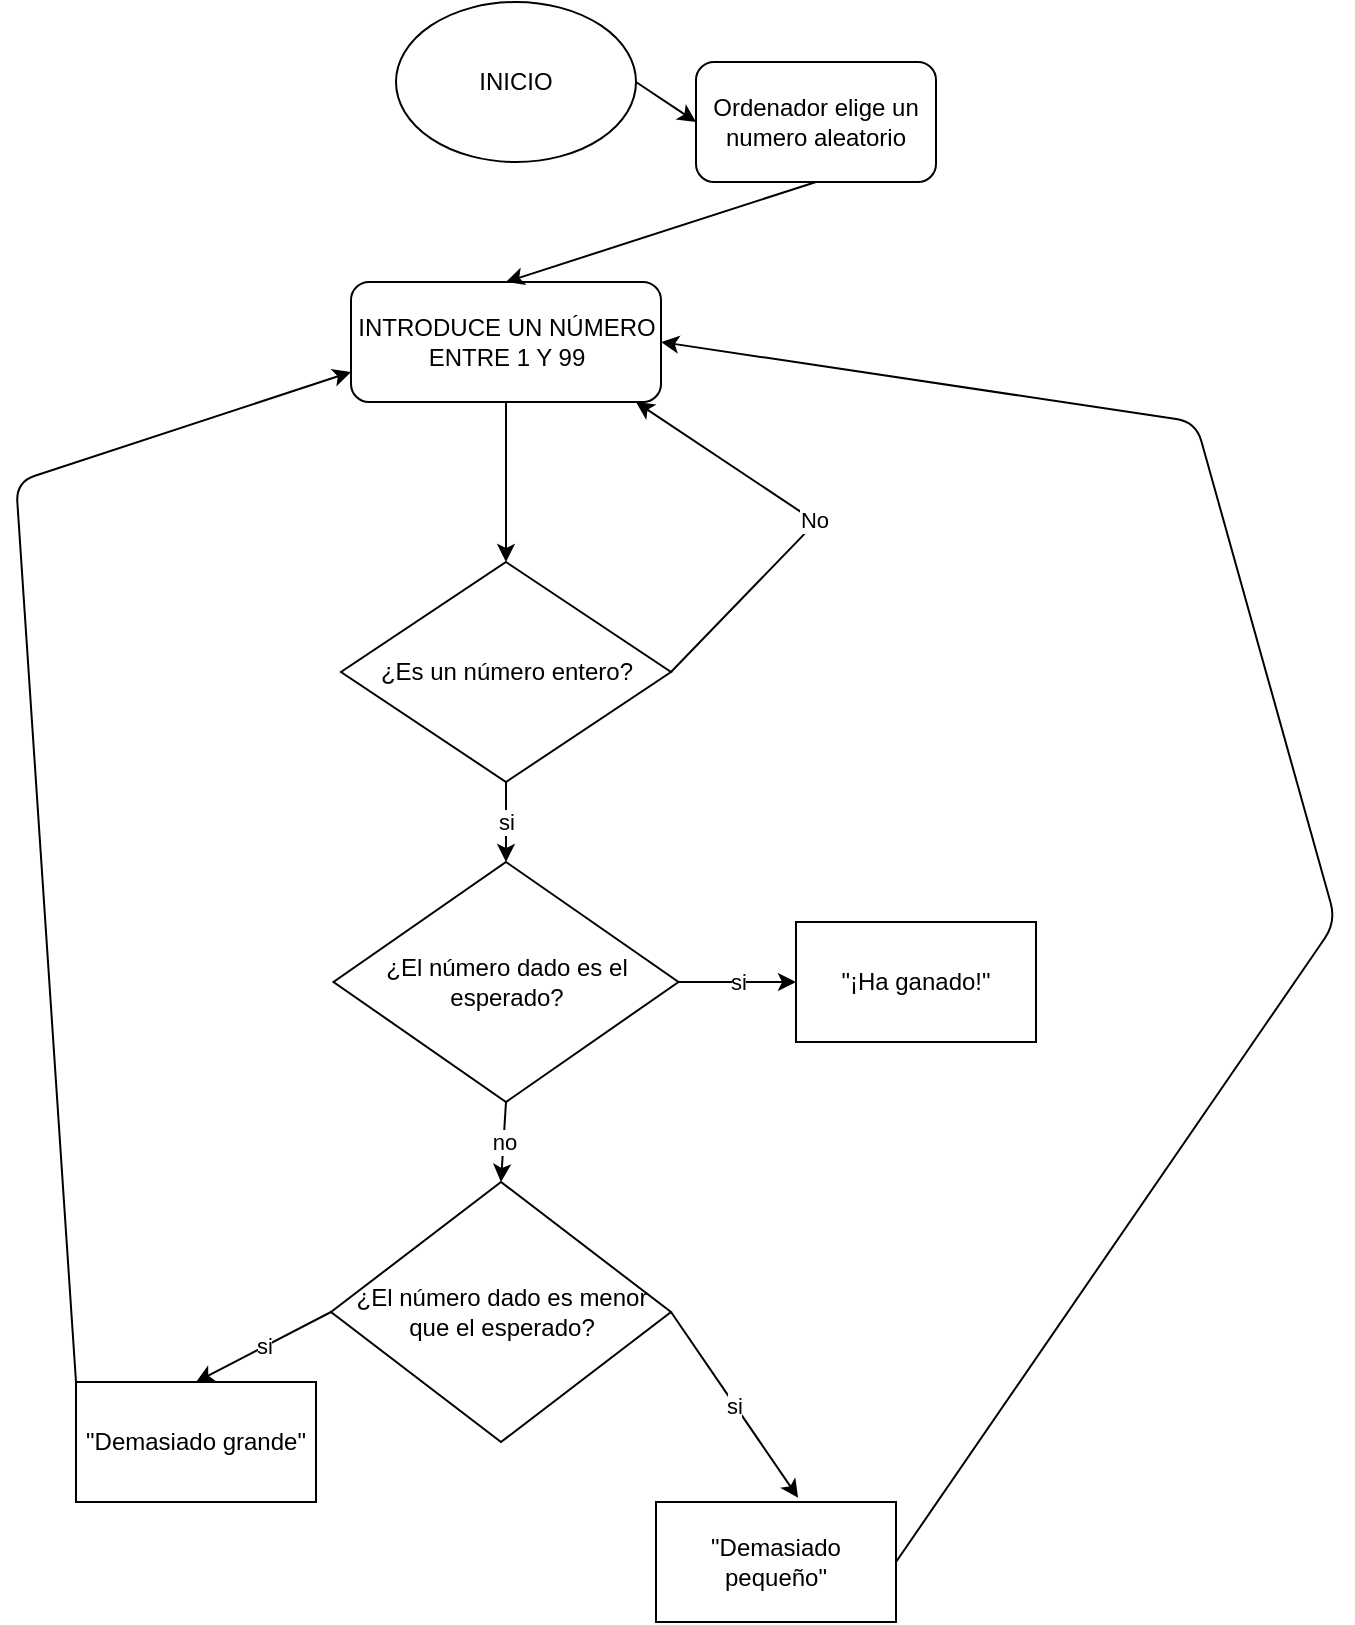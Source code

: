 <mxfile>
    <diagram id="XE4s6ntkbL1RZTy04FVc" name="Página-1">
        <mxGraphModel dx="1223" dy="582" grid="1" gridSize="10" guides="1" tooltips="1" connect="1" arrows="1" fold="1" page="1" pageScale="1" pageWidth="827" pageHeight="1169" math="0" shadow="0">
            <root>
                <mxCell id="0"/>
                <mxCell id="1" parent="0"/>
                <mxCell id="34" style="edgeStyle=none;html=1;exitX=1;exitY=0.5;exitDx=0;exitDy=0;entryX=0;entryY=0.5;entryDx=0;entryDy=0;" edge="1" parent="1" source="2" target="31">
                    <mxGeometry relative="1" as="geometry"/>
                </mxCell>
                <mxCell id="2" value="INICIO" style="ellipse;whiteSpace=wrap;html=1;" vertex="1" parent="1">
                    <mxGeometry x="240" width="120" height="80" as="geometry"/>
                </mxCell>
                <mxCell id="23" value="si" style="edgeStyle=none;html=1;entryX=0.5;entryY=0;entryDx=0;entryDy=0;exitX=0.5;exitY=1;exitDx=0;exitDy=0;" edge="1" parent="1" source="4" target="9">
                    <mxGeometry relative="1" as="geometry">
                        <mxPoint x="295" y="400" as="sourcePoint"/>
                    </mxGeometry>
                </mxCell>
                <mxCell id="3" value="INTRODUCE UN NÚMERO ENTRE 1 Y 99" style="rounded=1;whiteSpace=wrap;html=1;" vertex="1" parent="1">
                    <mxGeometry x="217.5" y="140" width="155" height="60" as="geometry"/>
                </mxCell>
                <mxCell id="4" value="¿Es un número entero?" style="rhombus;whiteSpace=wrap;html=1;" vertex="1" parent="1">
                    <mxGeometry x="212.5" y="280" width="165" height="110" as="geometry"/>
                </mxCell>
                <mxCell id="9" value="¿El número dado es el esperado?" style="rhombus;whiteSpace=wrap;html=1;" vertex="1" parent="1">
                    <mxGeometry x="208.75" y="430" width="172.5" height="120" as="geometry"/>
                </mxCell>
                <mxCell id="12" value="¿El número dado es menor que el esperado?" style="rhombus;whiteSpace=wrap;html=1;" vertex="1" parent="1">
                    <mxGeometry x="207.5" y="590" width="170" height="130" as="geometry"/>
                </mxCell>
                <mxCell id="37" style="edgeStyle=none;html=1;exitX=0;exitY=0;exitDx=0;exitDy=0;entryX=0;entryY=0.75;entryDx=0;entryDy=0;" edge="1" parent="1" source="14" target="3">
                    <mxGeometry relative="1" as="geometry">
                        <mxPoint x="110" y="350.0" as="targetPoint"/>
                        <Array as="points">
                            <mxPoint x="50" y="240"/>
                        </Array>
                    </mxGeometry>
                </mxCell>
                <mxCell id="14" value="&quot;Demasiado grande&quot;" style="rounded=0;whiteSpace=wrap;html=1;" vertex="1" parent="1">
                    <mxGeometry x="80" y="690" width="120" height="60" as="geometry"/>
                </mxCell>
                <mxCell id="35" style="edgeStyle=none;html=1;exitX=1;exitY=0.5;exitDx=0;exitDy=0;entryX=1;entryY=0.5;entryDx=0;entryDy=0;" edge="1" parent="1" source="15" target="3">
                    <mxGeometry relative="1" as="geometry">
                        <mxPoint x="630" y="180" as="targetPoint"/>
                        <Array as="points">
                            <mxPoint x="710" y="460"/>
                            <mxPoint x="640" y="210"/>
                        </Array>
                    </mxGeometry>
                </mxCell>
                <mxCell id="15" value="&quot;Demasiado pequeño&quot;" style="rounded=0;whiteSpace=wrap;html=1;" vertex="1" parent="1">
                    <mxGeometry x="370" y="750" width="120" height="60" as="geometry"/>
                </mxCell>
                <mxCell id="16" value="&quot;¡Ha ganado!&quot;" style="rounded=0;whiteSpace=wrap;html=1;" vertex="1" parent="1">
                    <mxGeometry x="440" y="460" width="120" height="60" as="geometry"/>
                </mxCell>
                <mxCell id="18" value="" style="endArrow=classic;html=1;exitX=0.5;exitY=1;exitDx=0;exitDy=0;entryX=0.5;entryY=0;entryDx=0;entryDy=0;" edge="1" parent="1" source="3" target="4">
                    <mxGeometry relative="1" as="geometry">
                        <mxPoint x="420" y="290" as="sourcePoint"/>
                        <mxPoint x="520" y="290" as="targetPoint"/>
                    </mxGeometry>
                </mxCell>
                <mxCell id="20" value="" style="endArrow=classic;html=1;exitX=1;exitY=0.5;exitDx=0;exitDy=0;" edge="1" parent="1" source="4">
                    <mxGeometry relative="1" as="geometry">
                        <mxPoint x="420" y="290" as="sourcePoint"/>
                        <mxPoint x="360" y="200" as="targetPoint"/>
                        <Array as="points">
                            <mxPoint x="450" y="260"/>
                        </Array>
                    </mxGeometry>
                </mxCell>
                <mxCell id="21" value="No" style="edgeLabel;resizable=0;html=1;align=center;verticalAlign=middle;" connectable="0" vertex="1" parent="20">
                    <mxGeometry relative="1" as="geometry"/>
                </mxCell>
                <mxCell id="24" value="si" style="edgeStyle=none;html=1;exitX=1;exitY=0.5;exitDx=0;exitDy=0;entryX=0;entryY=0.5;entryDx=0;entryDy=0;" edge="1" parent="1" source="9" target="16">
                    <mxGeometry relative="1" as="geometry">
                        <mxPoint x="305" y="400" as="sourcePoint"/>
                        <mxPoint x="305" y="440" as="targetPoint"/>
                    </mxGeometry>
                </mxCell>
                <mxCell id="26" value="si" style="edgeStyle=none;html=1;exitX=1;exitY=0.5;exitDx=0;exitDy=0;entryX=0.592;entryY=-0.036;entryDx=0;entryDy=0;entryPerimeter=0;" edge="1" parent="1" source="12" target="15">
                    <mxGeometry relative="1" as="geometry">
                        <mxPoint x="305" y="560" as="sourcePoint"/>
                        <mxPoint x="305" y="600" as="targetPoint"/>
                        <Array as="points"/>
                    </mxGeometry>
                </mxCell>
                <mxCell id="29" value="no" style="edgeStyle=none;html=1;exitX=0.5;exitY=1;exitDx=0;exitDy=0;entryX=0.5;entryY=0;entryDx=0;entryDy=0;" edge="1" parent="1" source="9" target="12">
                    <mxGeometry relative="1" as="geometry">
                        <mxPoint x="387.5" y="665" as="sourcePoint"/>
                        <mxPoint x="451.04" y="757.84" as="targetPoint"/>
                        <Array as="points"/>
                    </mxGeometry>
                </mxCell>
                <mxCell id="30" value="si" style="edgeStyle=none;html=1;exitX=0;exitY=0.5;exitDx=0;exitDy=0;entryX=0.5;entryY=0;entryDx=0;entryDy=0;" edge="1" parent="1" source="12" target="14">
                    <mxGeometry relative="1" as="geometry">
                        <mxPoint x="387.5" y="665" as="sourcePoint"/>
                        <mxPoint x="451.04" y="757.84" as="targetPoint"/>
                        <Array as="points"/>
                    </mxGeometry>
                </mxCell>
                <mxCell id="33" style="edgeStyle=none;html=1;exitX=0.5;exitY=1;exitDx=0;exitDy=0;entryX=0.5;entryY=0;entryDx=0;entryDy=0;" edge="1" parent="1" source="31" target="3">
                    <mxGeometry relative="1" as="geometry"/>
                </mxCell>
                <mxCell id="31" value="Ordenador elige un numero aleatorio" style="rounded=1;whiteSpace=wrap;html=1;" vertex="1" parent="1">
                    <mxGeometry x="390" y="30" width="120" height="60" as="geometry"/>
                </mxCell>
            </root>
        </mxGraphModel>
    </diagram>
</mxfile>